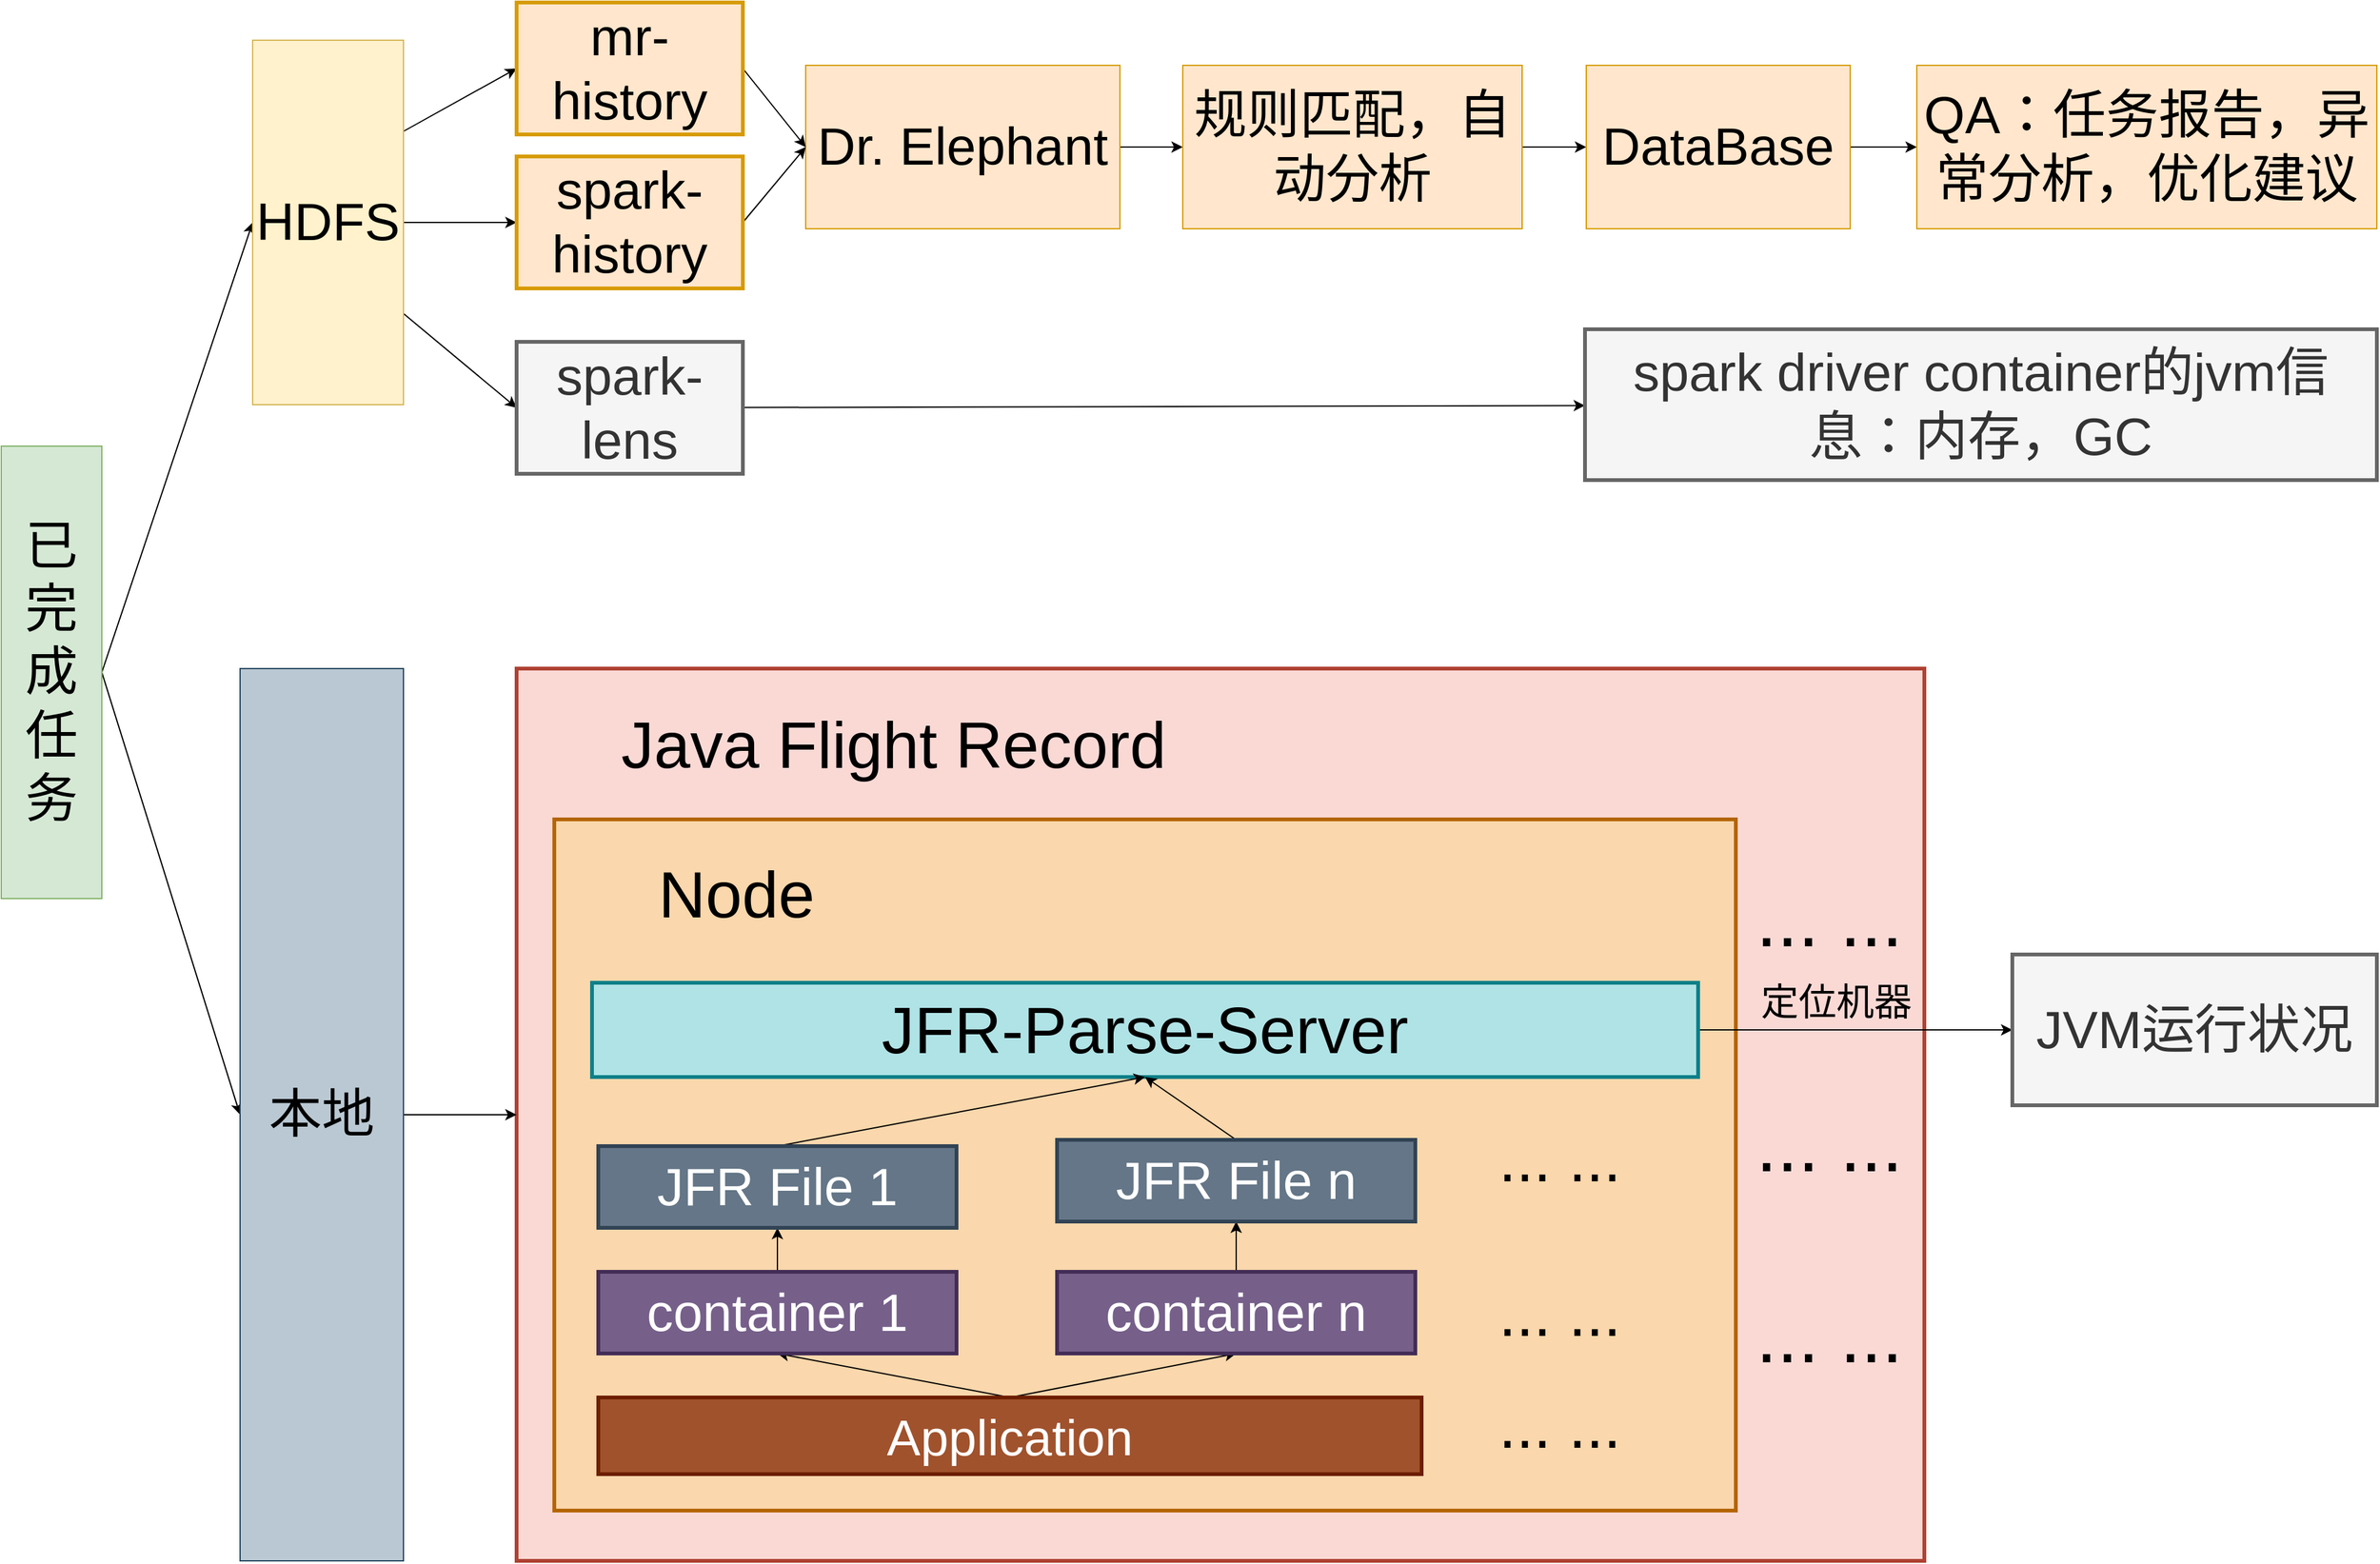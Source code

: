 <mxfile version="14.4.8" type="github">
  <diagram id="mfo0MHqqbjoZu6nFf7Bk" name="Page-1">
    <mxGraphModel dx="3534" dy="1430" grid="1" gridSize="10" guides="1" tooltips="1" connect="1" arrows="1" fold="1" page="1" pageScale="1" pageWidth="1169" pageHeight="827" math="0" shadow="0">
      <root>
        <mxCell id="0" />
        <mxCell id="1" parent="0" />
        <mxCell id="Xx-8weJZHL_v7OKRVPuI-40" style="edgeStyle=none;rounded=0;orthogonalLoop=1;jettySize=auto;html=1;exitX=1;exitY=0.5;exitDx=0;exitDy=0;entryX=0;entryY=0.5;entryDx=0;entryDy=0;fontSize=22;" edge="1" parent="1" source="fYWtDo8HfFxg8vgEfj35-4" target="Xx-8weJZHL_v7OKRVPuI-7">
          <mxGeometry relative="1" as="geometry" />
        </mxCell>
        <mxCell id="Xx-8weJZHL_v7OKRVPuI-41" style="edgeStyle=none;rounded=0;orthogonalLoop=1;jettySize=auto;html=1;exitX=1;exitY=0.5;exitDx=0;exitDy=0;entryX=0;entryY=0.5;entryDx=0;entryDy=0;fontSize=22;" edge="1" parent="1" source="fYWtDo8HfFxg8vgEfj35-4" target="Xx-8weJZHL_v7OKRVPuI-8">
          <mxGeometry relative="1" as="geometry" />
        </mxCell>
        <mxCell id="fYWtDo8HfFxg8vgEfj35-4" value="已完成&lt;br&gt;任务" style="rounded=0;whiteSpace=wrap;html=1;fontSize=42;fillColor=#d5e8d4;strokeColor=#82b366;" parent="1" vertex="1">
          <mxGeometry x="-130" y="413" width="80" height="360" as="geometry" />
        </mxCell>
        <mxCell id="fYWtDo8HfFxg8vgEfj35-5" style="edgeStyle=none;rounded=1;orthogonalLoop=1;jettySize=auto;html=1;exitX=1;exitY=0.5;exitDx=0;exitDy=0;entryX=0;entryY=0.5;entryDx=0;entryDy=0;fontSize=22;" parent="1" source="fYWtDo8HfFxg8vgEfj35-6" target="Xx-8weJZHL_v7OKRVPuI-9" edge="1">
          <mxGeometry relative="1" as="geometry">
            <mxPoint x="910" y="450" as="targetPoint" />
          </mxGeometry>
        </mxCell>
        <mxCell id="fYWtDo8HfFxg8vgEfj35-6" value="Dr. Elephant" style="rounded=0;whiteSpace=wrap;html=1;fontSize=42;fillColor=#ffe6cc;strokeColor=#d79b00;align=center;" parent="1" vertex="1">
          <mxGeometry x="510" y="110" width="250" height="130" as="geometry" />
        </mxCell>
        <mxCell id="fYWtDo8HfFxg8vgEfj35-8" value="" style="rounded=0;whiteSpace=wrap;html=1;fontSize=22;strokeColor=#ae4132;fillColor=#fad9d5;strokeWidth=3;" parent="1" vertex="1">
          <mxGeometry x="280" y="590" width="1120" height="710" as="geometry" />
        </mxCell>
        <mxCell id="Xx-8weJZHL_v7OKRVPuI-30" style="edgeStyle=none;rounded=0;orthogonalLoop=1;jettySize=auto;html=1;exitX=1;exitY=0.25;exitDx=0;exitDy=0;entryX=0;entryY=0.5;entryDx=0;entryDy=0;fontSize=22;" edge="1" parent="1" source="Xx-8weJZHL_v7OKRVPuI-7" target="Xx-8weJZHL_v7OKRVPuI-22">
          <mxGeometry relative="1" as="geometry" />
        </mxCell>
        <mxCell id="Xx-8weJZHL_v7OKRVPuI-31" style="edgeStyle=none;rounded=0;orthogonalLoop=1;jettySize=auto;html=1;exitX=1;exitY=0.5;exitDx=0;exitDy=0;entryX=0;entryY=0.5;entryDx=0;entryDy=0;fontSize=22;" edge="1" parent="1" source="Xx-8weJZHL_v7OKRVPuI-7" target="Xx-8weJZHL_v7OKRVPuI-24">
          <mxGeometry relative="1" as="geometry" />
        </mxCell>
        <mxCell id="Xx-8weJZHL_v7OKRVPuI-32" style="edgeStyle=none;rounded=0;orthogonalLoop=1;jettySize=auto;html=1;exitX=1;exitY=0.75;exitDx=0;exitDy=0;entryX=0;entryY=0.5;entryDx=0;entryDy=0;fontSize=22;" edge="1" parent="1" source="Xx-8weJZHL_v7OKRVPuI-7" target="Xx-8weJZHL_v7OKRVPuI-25">
          <mxGeometry relative="1" as="geometry" />
        </mxCell>
        <mxCell id="Xx-8weJZHL_v7OKRVPuI-7" value="HDFS" style="rounded=0;whiteSpace=wrap;html=1;fontSize=42;fillColor=#fff2cc;strokeColor=#d6b656;" vertex="1" parent="1">
          <mxGeometry x="70" y="90" width="120" height="290" as="geometry" />
        </mxCell>
        <mxCell id="Xx-8weJZHL_v7OKRVPuI-62" style="edgeStyle=none;rounded=0;orthogonalLoop=1;jettySize=auto;html=1;exitX=1;exitY=0.5;exitDx=0;exitDy=0;entryX=0;entryY=0.5;entryDx=0;entryDy=0;fontSize=92;" edge="1" parent="1" source="Xx-8weJZHL_v7OKRVPuI-8" target="fYWtDo8HfFxg8vgEfj35-8">
          <mxGeometry relative="1" as="geometry" />
        </mxCell>
        <mxCell id="Xx-8weJZHL_v7OKRVPuI-8" value="本地" style="rounded=0;whiteSpace=wrap;html=1;fontSize=42;fillColor=#bac8d3;strokeColor=#23445d;" vertex="1" parent="1">
          <mxGeometry x="60" y="590" width="130" height="710" as="geometry" />
        </mxCell>
        <mxCell id="Xx-8weJZHL_v7OKRVPuI-33" style="edgeStyle=none;rounded=0;orthogonalLoop=1;jettySize=auto;html=1;exitX=1;exitY=0.5;exitDx=0;exitDy=0;entryX=0;entryY=0.5;entryDx=0;entryDy=0;fontSize=22;" edge="1" parent="1" source="Xx-8weJZHL_v7OKRVPuI-9" target="Xx-8weJZHL_v7OKRVPuI-10">
          <mxGeometry relative="1" as="geometry" />
        </mxCell>
        <mxCell id="Xx-8weJZHL_v7OKRVPuI-9" value="规则匹配，自动分析" style="rounded=0;whiteSpace=wrap;html=1;fontSize=42;fillColor=#ffe6cc;strokeColor=#d79b00;" vertex="1" parent="1">
          <mxGeometry x="810" y="110" width="270" height="130" as="geometry" />
        </mxCell>
        <mxCell id="Xx-8weJZHL_v7OKRVPuI-37" value="" style="edgeStyle=none;rounded=0;orthogonalLoop=1;jettySize=auto;html=1;fontSize=22;" edge="1" parent="1" source="Xx-8weJZHL_v7OKRVPuI-10" target="Xx-8weJZHL_v7OKRVPuI-36">
          <mxGeometry relative="1" as="geometry" />
        </mxCell>
        <mxCell id="Xx-8weJZHL_v7OKRVPuI-10" value="DataBase" style="rounded=0;whiteSpace=wrap;html=1;fontSize=42;fillColor=#ffe6cc;strokeColor=#d79b00;" vertex="1" parent="1">
          <mxGeometry x="1131" y="110" width="210" height="130" as="geometry" />
        </mxCell>
        <mxCell id="Xx-8weJZHL_v7OKRVPuI-11" value="&lt;font style=&quot;font-size: 52px;&quot;&gt;Java Flight Record&lt;/font&gt;" style="rounded=0;whiteSpace=wrap;html=1;strokeWidth=3;fillColor=none;fontSize=52;strokeColor=none;" vertex="1" parent="1">
          <mxGeometry x="280" y="610" width="600" height="81" as="geometry" />
        </mxCell>
        <mxCell id="Xx-8weJZHL_v7OKRVPuI-12" value="" style="rounded=0;whiteSpace=wrap;html=1;strokeWidth=3;fillColor=#fad7ac;fontSize=22;strokeColor=#b46504;" vertex="1" parent="1">
          <mxGeometry x="310" y="710" width="940" height="550" as="geometry" />
        </mxCell>
        <mxCell id="Xx-8weJZHL_v7OKRVPuI-60" style="edgeStyle=none;rounded=0;orthogonalLoop=1;jettySize=auto;html=1;exitX=0.5;exitY=0;exitDx=0;exitDy=0;entryX=0.5;entryY=1;entryDx=0;entryDy=0;fontSize=50;" edge="1" parent="1" source="Xx-8weJZHL_v7OKRVPuI-16" target="Xx-8weJZHL_v7OKRVPuI-18">
          <mxGeometry relative="1" as="geometry" />
        </mxCell>
        <mxCell id="Xx-8weJZHL_v7OKRVPuI-61" style="edgeStyle=none;rounded=0;orthogonalLoop=1;jettySize=auto;html=1;exitX=0.5;exitY=0;exitDx=0;exitDy=0;entryX=0.5;entryY=1;entryDx=0;entryDy=0;fontSize=50;" edge="1" parent="1" source="Xx-8weJZHL_v7OKRVPuI-16" target="Xx-8weJZHL_v7OKRVPuI-20">
          <mxGeometry relative="1" as="geometry" />
        </mxCell>
        <mxCell id="Xx-8weJZHL_v7OKRVPuI-16" value="Application" style="rounded=0;whiteSpace=wrap;html=1;strokeWidth=3;fillColor=#a0522d;fontSize=40;strokeColor=#6D1F00;fontColor=#ffffff;" vertex="1" parent="1">
          <mxGeometry x="345" y="1170" width="655" height="61" as="geometry" />
        </mxCell>
        <mxCell id="Xx-8weJZHL_v7OKRVPuI-59" style="edgeStyle=none;rounded=0;orthogonalLoop=1;jettySize=auto;html=1;exitX=0.5;exitY=0;exitDx=0;exitDy=0;entryX=0.5;entryY=1;entryDx=0;entryDy=0;fontSize=50;" edge="1" parent="1" source="Xx-8weJZHL_v7OKRVPuI-18" target="Xx-8weJZHL_v7OKRVPuI-44">
          <mxGeometry relative="1" as="geometry" />
        </mxCell>
        <mxCell id="Xx-8weJZHL_v7OKRVPuI-18" value="&lt;span style=&quot;font-size: 42px&quot;&gt;container 1&lt;/span&gt;" style="rounded=0;whiteSpace=wrap;html=1;strokeWidth=3;fillColor=#76608a;fontSize=42;strokeColor=#432D57;fontColor=#ffffff;" vertex="1" parent="1">
          <mxGeometry x="345" y="1070" width="285" height="65" as="geometry" />
        </mxCell>
        <mxCell id="Xx-8weJZHL_v7OKRVPuI-58" style="edgeStyle=none;rounded=0;orthogonalLoop=1;jettySize=auto;html=1;exitX=0.5;exitY=0;exitDx=0;exitDy=0;entryX=0.5;entryY=1;entryDx=0;entryDy=0;fontSize=50;" edge="1" parent="1" source="Xx-8weJZHL_v7OKRVPuI-20" target="Xx-8weJZHL_v7OKRVPuI-45">
          <mxGeometry relative="1" as="geometry" />
        </mxCell>
        <mxCell id="Xx-8weJZHL_v7OKRVPuI-20" value="&lt;span style=&quot;font-size: 42px&quot;&gt;container n&lt;/span&gt;" style="rounded=0;whiteSpace=wrap;html=1;strokeWidth=3;fillColor=#76608a;fontSize=22;strokeColor=#432D57;fontColor=#ffffff;" vertex="1" parent="1">
          <mxGeometry x="710" y="1070" width="285" height="65" as="geometry" />
        </mxCell>
        <mxCell id="Xx-8weJZHL_v7OKRVPuI-28" style="orthogonalLoop=1;jettySize=auto;html=1;exitX=1;exitY=0.5;exitDx=0;exitDy=0;entryX=0;entryY=0.5;entryDx=0;entryDy=0;rounded=0;fontSize=22;" edge="1" parent="1" source="Xx-8weJZHL_v7OKRVPuI-22" target="fYWtDo8HfFxg8vgEfj35-6">
          <mxGeometry relative="1" as="geometry" />
        </mxCell>
        <mxCell id="Xx-8weJZHL_v7OKRVPuI-22" value="mr-history" style="rounded=0;whiteSpace=wrap;html=1;strokeWidth=3;fillColor=#ffe6cc;fontSize=42;strokeColor=#d79b00;" vertex="1" parent="1">
          <mxGeometry x="280" y="60" width="180" height="105" as="geometry" />
        </mxCell>
        <mxCell id="Xx-8weJZHL_v7OKRVPuI-29" style="edgeStyle=none;rounded=0;orthogonalLoop=1;jettySize=auto;html=1;exitX=1;exitY=0.5;exitDx=0;exitDy=0;fontSize=22;entryX=0;entryY=0.5;entryDx=0;entryDy=0;" edge="1" parent="1" source="Xx-8weJZHL_v7OKRVPuI-24" target="fYWtDo8HfFxg8vgEfj35-6">
          <mxGeometry relative="1" as="geometry">
            <mxPoint x="520" y="170" as="targetPoint" />
          </mxGeometry>
        </mxCell>
        <mxCell id="Xx-8weJZHL_v7OKRVPuI-24" value="spark-history" style="rounded=0;whiteSpace=wrap;html=1;strokeWidth=3;fillColor=#ffe6cc;fontSize=42;strokeColor=#d79b00;" vertex="1" parent="1">
          <mxGeometry x="280" y="182.5" width="180" height="105" as="geometry" />
        </mxCell>
        <mxCell id="Xx-8weJZHL_v7OKRVPuI-35" value="" style="edgeStyle=none;rounded=0;orthogonalLoop=1;jettySize=auto;html=1;fontSize=22;" edge="1" parent="1" source="Xx-8weJZHL_v7OKRVPuI-25" target="Xx-8weJZHL_v7OKRVPuI-34">
          <mxGeometry relative="1" as="geometry" />
        </mxCell>
        <mxCell id="Xx-8weJZHL_v7OKRVPuI-25" value="spark-lens" style="rounded=0;whiteSpace=wrap;html=1;strokeWidth=3;fillColor=#f5f5f5;fontSize=42;strokeColor=#666666;fontColor=#333333;" vertex="1" parent="1">
          <mxGeometry x="280" y="330" width="180" height="105" as="geometry" />
        </mxCell>
        <mxCell id="Xx-8weJZHL_v7OKRVPuI-34" value="spark driver container的jvm信息：内存，GC" style="rounded=0;whiteSpace=wrap;html=1;strokeWidth=3;fillColor=#f5f5f5;fontSize=42;strokeColor=#666666;fontColor=#333333;" vertex="1" parent="1">
          <mxGeometry x="1130" y="320" width="630" height="120" as="geometry" />
        </mxCell>
        <mxCell id="Xx-8weJZHL_v7OKRVPuI-36" value="QA：任务报告，异常分析，优化建议" style="rounded=0;whiteSpace=wrap;html=1;fontSize=42;fillColor=#ffe6cc;strokeColor=#d79b00;" vertex="1" parent="1">
          <mxGeometry x="1394" y="110" width="366" height="130" as="geometry" />
        </mxCell>
        <mxCell id="Xx-8weJZHL_v7OKRVPuI-38" value="&lt;font style=&quot;font-size: 52px;&quot;&gt;Node&lt;/font&gt;" style="rounded=0;whiteSpace=wrap;html=1;strokeWidth=3;fillColor=none;fontSize=52;strokeColor=none;" vertex="1" parent="1">
          <mxGeometry x="360" y="740" width="190" height="60" as="geometry" />
        </mxCell>
        <mxCell id="Xx-8weJZHL_v7OKRVPuI-67" style="edgeStyle=none;rounded=0;orthogonalLoop=1;jettySize=auto;html=1;exitX=1;exitY=0.5;exitDx=0;exitDy=0;entryX=0;entryY=0.5;entryDx=0;entryDy=0;fontSize=60;" edge="1" parent="1" source="Xx-8weJZHL_v7OKRVPuI-42" target="Xx-8weJZHL_v7OKRVPuI-66">
          <mxGeometry relative="1" as="geometry" />
        </mxCell>
        <mxCell id="Xx-8weJZHL_v7OKRVPuI-42" value="JFR-Parse-Server" style="rounded=0;whiteSpace=wrap;html=1;strokeWidth=3;fillColor=#b0e3e6;fontSize=52;strokeColor=#0e8088;" vertex="1" parent="1">
          <mxGeometry x="340" y="840" width="880" height="75" as="geometry" />
        </mxCell>
        <mxCell id="Xx-8weJZHL_v7OKRVPuI-56" style="edgeStyle=none;rounded=0;orthogonalLoop=1;jettySize=auto;html=1;exitX=0.5;exitY=0;exitDx=0;exitDy=0;entryX=0.5;entryY=1;entryDx=0;entryDy=0;fontSize=50;" edge="1" parent="1" source="Xx-8weJZHL_v7OKRVPuI-44" target="Xx-8weJZHL_v7OKRVPuI-42">
          <mxGeometry relative="1" as="geometry" />
        </mxCell>
        <mxCell id="Xx-8weJZHL_v7OKRVPuI-44" value="&lt;span style=&quot;font-size: 42px&quot;&gt;JFR File 1&lt;/span&gt;" style="rounded=0;whiteSpace=wrap;html=1;strokeWidth=3;fillColor=#647687;fontSize=42;strokeColor=#314354;fontColor=#ffffff;" vertex="1" parent="1">
          <mxGeometry x="345" y="970" width="285" height="65" as="geometry" />
        </mxCell>
        <mxCell id="Xx-8weJZHL_v7OKRVPuI-57" style="edgeStyle=none;rounded=0;orthogonalLoop=1;jettySize=auto;html=1;exitX=0.5;exitY=0;exitDx=0;exitDy=0;entryX=0.5;entryY=1;entryDx=0;entryDy=0;fontSize=50;" edge="1" parent="1" source="Xx-8weJZHL_v7OKRVPuI-45" target="Xx-8weJZHL_v7OKRVPuI-42">
          <mxGeometry relative="1" as="geometry" />
        </mxCell>
        <mxCell id="Xx-8weJZHL_v7OKRVPuI-45" value="&lt;span style=&quot;font-size: 42px&quot;&gt;JFR File n&lt;/span&gt;" style="rounded=0;whiteSpace=wrap;html=1;strokeWidth=3;fillColor=#647687;fontSize=22;strokeColor=#314354;fontColor=#ffffff;" vertex="1" parent="1">
          <mxGeometry x="710" y="965" width="285" height="65" as="geometry" />
        </mxCell>
        <mxCell id="Xx-8weJZHL_v7OKRVPuI-52" value="&lt;font style=&quot;font-size: 60px;&quot;&gt;... ...&lt;/font&gt;" style="text;html=1;strokeColor=none;fillColor=none;align=center;verticalAlign=middle;whiteSpace=wrap;rounded=0;fontSize=60;" vertex="1" parent="1">
          <mxGeometry x="1190" y="739" width="269" height="101" as="geometry" />
        </mxCell>
        <mxCell id="Xx-8weJZHL_v7OKRVPuI-53" value="&lt;font style=&quot;font-size: 50px;&quot;&gt;... ...&lt;/font&gt;" style="text;html=1;strokeColor=none;fillColor=none;align=center;verticalAlign=middle;whiteSpace=wrap;rounded=0;fontSize=50;" vertex="1" parent="1">
          <mxGeometry x="990" y="940" width="240" height="79" as="geometry" />
        </mxCell>
        <mxCell id="Xx-8weJZHL_v7OKRVPuI-54" value="&lt;font style=&quot;font-size: 50px;&quot;&gt;... ...&lt;/font&gt;" style="text;html=1;strokeColor=none;fillColor=none;align=center;verticalAlign=middle;whiteSpace=wrap;rounded=0;fontSize=50;" vertex="1" parent="1">
          <mxGeometry x="990" y="1152" width="240" height="79" as="geometry" />
        </mxCell>
        <mxCell id="Xx-8weJZHL_v7OKRVPuI-55" value="&lt;font style=&quot;font-size: 50px;&quot;&gt;... ...&lt;/font&gt;" style="text;html=1;strokeColor=none;fillColor=none;align=center;verticalAlign=middle;whiteSpace=wrap;rounded=0;fontSize=50;" vertex="1" parent="1">
          <mxGeometry x="990" y="1063" width="240" height="79" as="geometry" />
        </mxCell>
        <mxCell id="Xx-8weJZHL_v7OKRVPuI-63" value="&lt;font style=&quot;font-size: 60px;&quot;&gt;... ...&lt;/font&gt;" style="text;html=1;strokeColor=none;fillColor=none;align=center;verticalAlign=middle;whiteSpace=wrap;rounded=0;fontSize=60;" vertex="1" parent="1">
          <mxGeometry x="1190" y="918" width="269" height="101" as="geometry" />
        </mxCell>
        <mxCell id="Xx-8weJZHL_v7OKRVPuI-64" value="&lt;font style=&quot;font-size: 60px;&quot;&gt;... ...&lt;/font&gt;" style="text;html=1;strokeColor=none;fillColor=none;align=center;verticalAlign=middle;whiteSpace=wrap;rounded=0;fontSize=60;" vertex="1" parent="1">
          <mxGeometry x="1190" y="1070" width="269" height="101" as="geometry" />
        </mxCell>
        <mxCell id="Xx-8weJZHL_v7OKRVPuI-66" value="JVM运行状况" style="rounded=0;whiteSpace=wrap;html=1;strokeWidth=3;fillColor=#f5f5f5;fontSize=42;strokeColor=#666666;fontColor=#333333;" vertex="1" parent="1">
          <mxGeometry x="1470" y="817.5" width="290" height="120" as="geometry" />
        </mxCell>
        <mxCell id="Xx-8weJZHL_v7OKRVPuI-68" value="定位机器" style="text;html=1;strokeColor=none;fillColor=none;align=center;verticalAlign=middle;whiteSpace=wrap;rounded=0;fontSize=30;" vertex="1" parent="1">
          <mxGeometry x="1200" y="800" width="260" height="110" as="geometry" />
        </mxCell>
      </root>
    </mxGraphModel>
  </diagram>
</mxfile>
